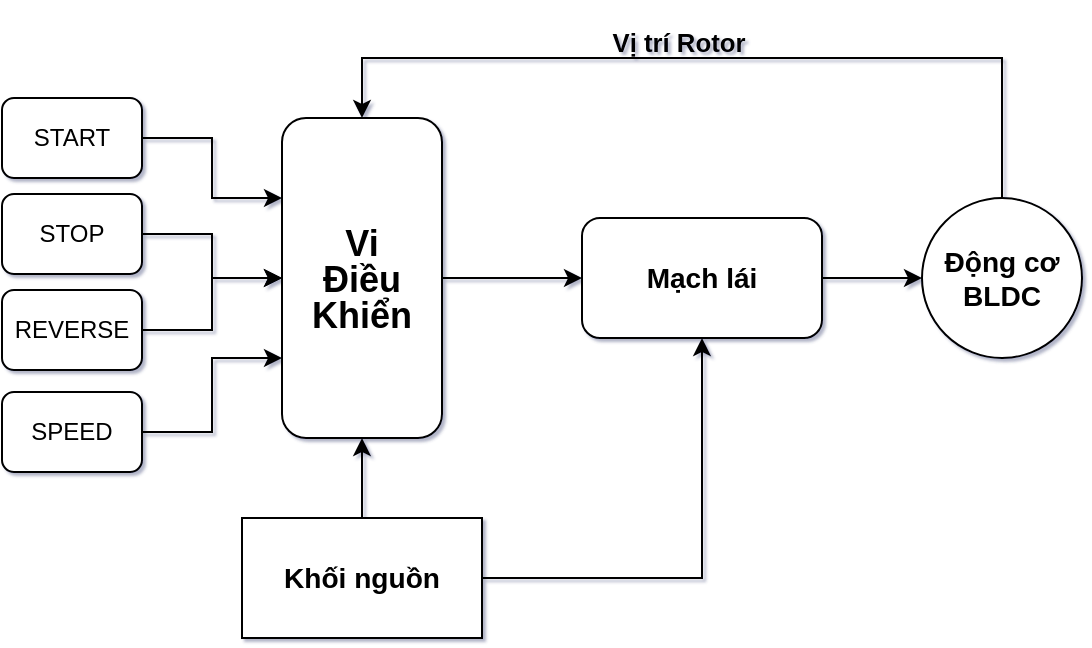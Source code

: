 <mxfile version="15.4.1" type="github">
  <diagram id="Z7aS9ivXEPeDtErHX3Is" name="Page-1">
    <mxGraphModel dx="670" dy="435" grid="0" gridSize="10" guides="1" tooltips="1" connect="1" arrows="1" fold="1" page="1" pageScale="1" pageWidth="827" pageHeight="1169" background="none" math="0" shadow="1">
      <root>
        <mxCell id="0" />
        <mxCell id="1" parent="0" />
        <mxCell id="645gWtOrC69NpDTao6YV-23" style="edgeStyle=orthogonalEdgeStyle;orthogonalLoop=1;jettySize=auto;html=1;exitX=1;exitY=0.5;exitDx=0;exitDy=0;entryX=0;entryY=0.5;entryDx=0;entryDy=0;jumpStyle=none;rounded=0;" edge="1" parent="1" source="645gWtOrC69NpDTao6YV-1" target="645gWtOrC69NpDTao6YV-2">
          <mxGeometry relative="1" as="geometry" />
        </mxCell>
        <mxCell id="645gWtOrC69NpDTao6YV-1" value="&lt;h2 style=&quot;line-height: 1&quot;&gt;Vi&lt;br&gt;Điều&lt;br&gt;Khiển&lt;/h2&gt;" style="rounded=1;whiteSpace=wrap;html=1;" vertex="1" parent="1">
          <mxGeometry x="230" y="140" width="80" height="160" as="geometry" />
        </mxCell>
        <mxCell id="645gWtOrC69NpDTao6YV-6" style="edgeStyle=orthogonalEdgeStyle;orthogonalLoop=1;jettySize=auto;html=1;exitX=1;exitY=0.5;exitDx=0;exitDy=0;entryX=0;entryY=0.5;entryDx=0;entryDy=0;jumpStyle=none;rounded=0;" edge="1" parent="1" source="645gWtOrC69NpDTao6YV-2" target="645gWtOrC69NpDTao6YV-3">
          <mxGeometry relative="1" as="geometry">
            <Array as="points">
              <mxPoint x="480" y="220" />
              <mxPoint x="480" y="220" />
            </Array>
          </mxGeometry>
        </mxCell>
        <mxCell id="645gWtOrC69NpDTao6YV-2" value="&lt;h3&gt;Mạch lái&lt;/h3&gt;" style="rounded=1;whiteSpace=wrap;html=1;" vertex="1" parent="1">
          <mxGeometry x="380" y="190" width="120" height="60" as="geometry" />
        </mxCell>
        <mxCell id="645gWtOrC69NpDTao6YV-24" value="&lt;h3&gt;Vị trí Rotor&lt;/h3&gt;" style="edgeStyle=orthogonalEdgeStyle;orthogonalLoop=1;jettySize=auto;html=1;exitX=0.5;exitY=0;exitDx=0;exitDy=0;entryX=0.5;entryY=0;entryDx=0;entryDy=0;jumpStyle=none;rounded=0;labelBackgroundColor=none;" edge="1" parent="1" source="645gWtOrC69NpDTao6YV-3" target="645gWtOrC69NpDTao6YV-1">
          <mxGeometry x="0.105" y="-8" relative="1" as="geometry">
            <Array as="points">
              <mxPoint x="590" y="110" />
              <mxPoint x="270" y="110" />
            </Array>
            <mxPoint as="offset" />
          </mxGeometry>
        </mxCell>
        <mxCell id="645gWtOrC69NpDTao6YV-3" value="&lt;h3&gt;Động cơ&lt;br&gt;BLDC&lt;/h3&gt;" style="ellipse;whiteSpace=wrap;html=1;aspect=fixed;" vertex="1" parent="1">
          <mxGeometry x="550" y="180" width="80" height="80" as="geometry" />
        </mxCell>
        <mxCell id="645gWtOrC69NpDTao6YV-25" style="edgeStyle=orthogonalEdgeStyle;orthogonalLoop=1;jettySize=auto;html=1;exitX=0.5;exitY=0;exitDx=0;exitDy=0;entryX=0.5;entryY=1;entryDx=0;entryDy=0;jumpStyle=none;rounded=0;" edge="1" parent="1" source="645gWtOrC69NpDTao6YV-4" target="645gWtOrC69NpDTao6YV-1">
          <mxGeometry relative="1" as="geometry" />
        </mxCell>
        <mxCell id="645gWtOrC69NpDTao6YV-26" style="edgeStyle=orthogonalEdgeStyle;rounded=0;jumpStyle=none;orthogonalLoop=1;jettySize=auto;html=1;exitX=1;exitY=0.5;exitDx=0;exitDy=0;entryX=0.5;entryY=1;entryDx=0;entryDy=0;labelBackgroundColor=none;" edge="1" parent="1" source="645gWtOrC69NpDTao6YV-4" target="645gWtOrC69NpDTao6YV-2">
          <mxGeometry relative="1" as="geometry" />
        </mxCell>
        <mxCell id="645gWtOrC69NpDTao6YV-4" value="&lt;h3&gt;Khối nguồn&lt;/h3&gt;" style="rounded=0;whiteSpace=wrap;html=1;" vertex="1" parent="1">
          <mxGeometry x="210" y="340" width="120" height="60" as="geometry" />
        </mxCell>
        <mxCell id="645gWtOrC69NpDTao6YV-21" style="edgeStyle=orthogonalEdgeStyle;orthogonalLoop=1;jettySize=auto;html=1;entryX=0;entryY=0.25;entryDx=0;entryDy=0;jumpStyle=none;rounded=0;" edge="1" parent="1" source="645gWtOrC69NpDTao6YV-7" target="645gWtOrC69NpDTao6YV-1">
          <mxGeometry relative="1" as="geometry" />
        </mxCell>
        <mxCell id="645gWtOrC69NpDTao6YV-7" value="START" style="rounded=1;whiteSpace=wrap;html=1;" vertex="1" parent="1">
          <mxGeometry x="90" y="130" width="70" height="40" as="geometry" />
        </mxCell>
        <mxCell id="645gWtOrC69NpDTao6YV-18" style="edgeStyle=orthogonalEdgeStyle;orthogonalLoop=1;jettySize=auto;html=1;exitX=1;exitY=0.5;exitDx=0;exitDy=0;entryX=0;entryY=0.5;entryDx=0;entryDy=0;jumpStyle=none;rounded=0;" edge="1" parent="1" source="645gWtOrC69NpDTao6YV-8" target="645gWtOrC69NpDTao6YV-1">
          <mxGeometry relative="1" as="geometry" />
        </mxCell>
        <mxCell id="645gWtOrC69NpDTao6YV-8" value="STOP" style="rounded=1;whiteSpace=wrap;html=1;" vertex="1" parent="1">
          <mxGeometry x="90" y="178" width="70" height="40" as="geometry" />
        </mxCell>
        <mxCell id="645gWtOrC69NpDTao6YV-19" style="edgeStyle=orthogonalEdgeStyle;orthogonalLoop=1;jettySize=auto;html=1;exitX=1;exitY=0.5;exitDx=0;exitDy=0;jumpStyle=none;rounded=0;" edge="1" parent="1" source="645gWtOrC69NpDTao6YV-9" target="645gWtOrC69NpDTao6YV-1">
          <mxGeometry relative="1" as="geometry" />
        </mxCell>
        <mxCell id="645gWtOrC69NpDTao6YV-9" value="REVERSE" style="rounded=1;whiteSpace=wrap;html=1;" vertex="1" parent="1">
          <mxGeometry x="90" y="226" width="70" height="40" as="geometry" />
        </mxCell>
        <mxCell id="645gWtOrC69NpDTao6YV-20" style="edgeStyle=orthogonalEdgeStyle;orthogonalLoop=1;jettySize=auto;html=1;entryX=0;entryY=0.75;entryDx=0;entryDy=0;jumpStyle=none;rounded=0;" edge="1" parent="1" source="645gWtOrC69NpDTao6YV-10" target="645gWtOrC69NpDTao6YV-1">
          <mxGeometry relative="1" as="geometry" />
        </mxCell>
        <mxCell id="645gWtOrC69NpDTao6YV-10" value="SPEED" style="rounded=1;whiteSpace=wrap;html=1;" vertex="1" parent="1">
          <mxGeometry x="90" y="277" width="70" height="40" as="geometry" />
        </mxCell>
      </root>
    </mxGraphModel>
  </diagram>
</mxfile>
